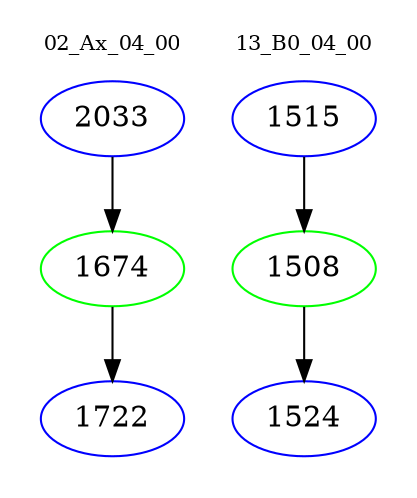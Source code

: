 digraph{
subgraph cluster_0 {
color = white
label = "02_Ax_04_00";
fontsize=10;
T0_2033 [label="2033", color="blue"]
T0_2033 -> T0_1674 [color="black"]
T0_1674 [label="1674", color="green"]
T0_1674 -> T0_1722 [color="black"]
T0_1722 [label="1722", color="blue"]
}
subgraph cluster_1 {
color = white
label = "13_B0_04_00";
fontsize=10;
T1_1515 [label="1515", color="blue"]
T1_1515 -> T1_1508 [color="black"]
T1_1508 [label="1508", color="green"]
T1_1508 -> T1_1524 [color="black"]
T1_1524 [label="1524", color="blue"]
}
}
